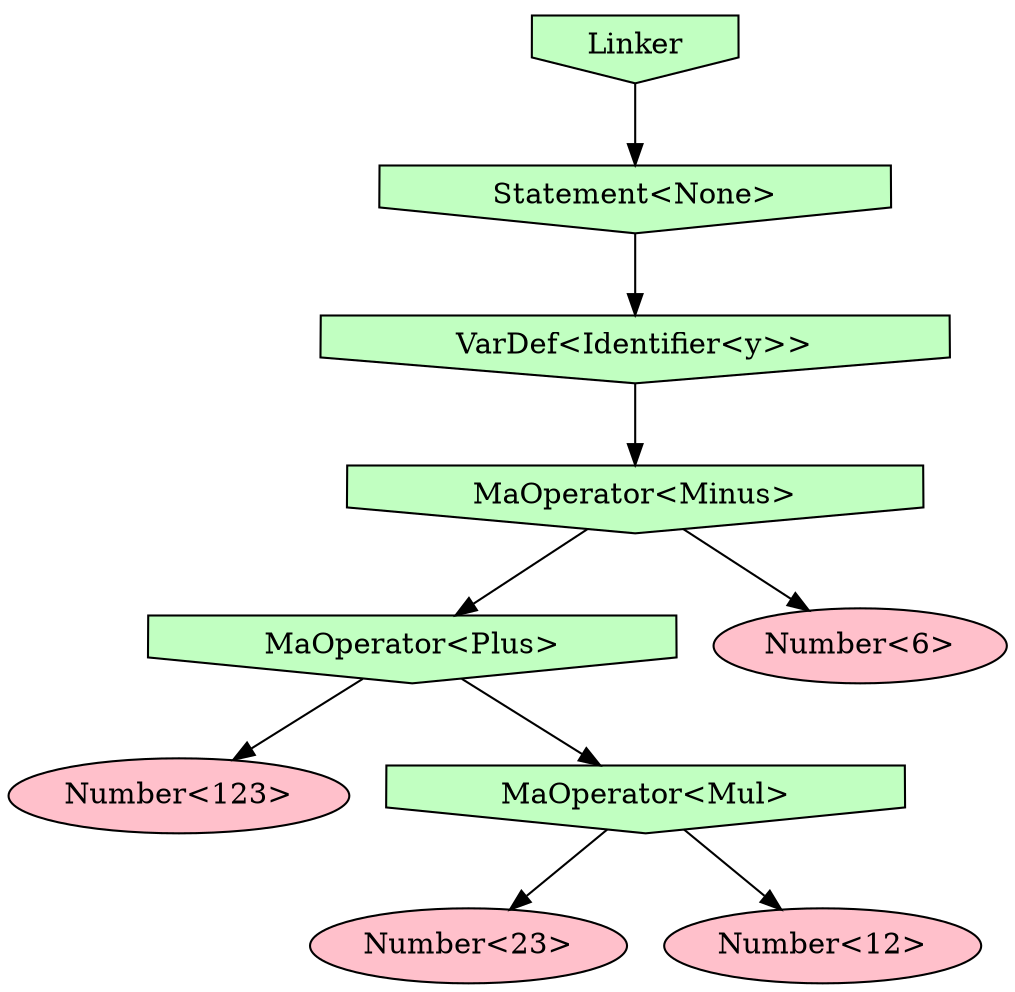 digraph structure {
node0x7fe425c05e00[label="Linker" shape=invhouse fillcolor=darkseagreen1 style=filled]
node0x7fe425c05e00->node0x7fe425c05db0
node0x7fe425c05db0[label="Statement<None>" shape=invhouse fillcolor=darkseagreen1 style=filled]
node0x7fe425c05db0->node0x7fe425c05b30
node0x7fe425c05b30[label="VarDef<Identifier<y>>" shape=invhouse fillcolor=darkseagreen1 style=filled]
node0x7fe425c05b30->node0x7fe425c05d60
node0x7fe425c05d60[label="MaOperator<Minus>" shape=invhouse fillcolor=darkseagreen1 style=filled]
node0x7fe425c05d60->node0x7fe425c05cc0
node0x7fe425c05cc0[label="MaOperator<Plus>" shape=invhouse fillcolor=darkseagreen1 style=filled]
node0x7fe425c05cc0->node0x7fe425c05b80
node0x7fe425c05b80[label="Number<123>" shape=oval fillcolor=pink style=filled]
node0x7fe425c05cc0->node0x7fe425c05c70
node0x7fe425c05c70[label="MaOperator<Mul>" shape=invhouse fillcolor=darkseagreen1 style=filled]
node0x7fe425c05c70->node0x7fe425c05bd0
node0x7fe425c05bd0[label="Number<23>" shape=oval fillcolor=pink style=filled]
node0x7fe425c05c70->node0x7fe425c05c20
node0x7fe425c05c20[label="Number<12>" shape=oval fillcolor=pink style=filled]
node0x7fe425c05d60->node0x7fe425c05d10
node0x7fe425c05d10[label="Number<6>" shape=oval fillcolor=pink style=filled]
}

